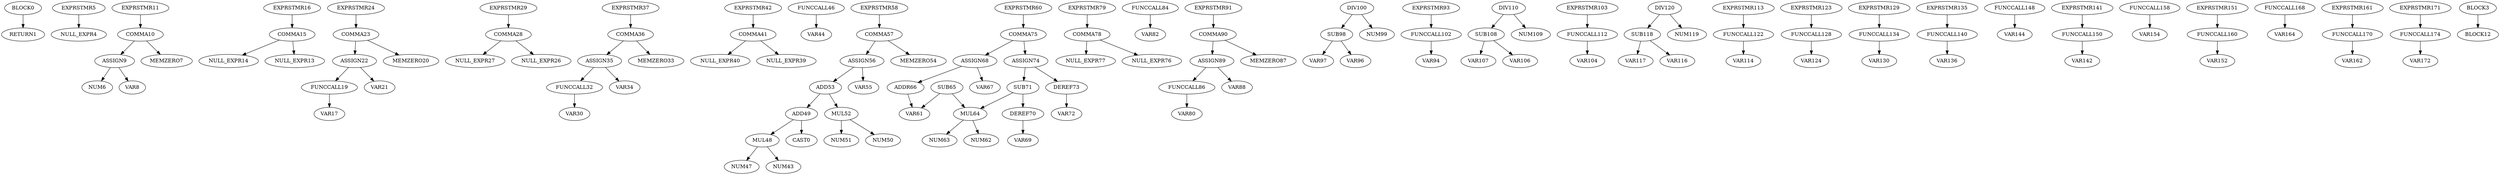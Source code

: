 digraph A { 
BLOCK0 -> RETURN1
EXPRSTMR5 -> NULL_EXPR4
ASSIGN9 -> NUM6
ASSIGN9 -> VAR8
COMMA10 -> ASSIGN9
COMMA10 -> MEMZERO7
EXPRSTMR11 -> COMMA10
COMMA15 -> NULL_EXPR14
COMMA15 -> NULL_EXPR13
EXPRSTMR16 -> COMMA15
FUNCCALL19 -> VAR17
ASSIGN22 -> FUNCCALL19
ASSIGN22 -> VAR21
COMMA23 -> ASSIGN22
COMMA23 -> MEMZERO20
EXPRSTMR24 -> COMMA23
COMMA28 -> NULL_EXPR27
COMMA28 -> NULL_EXPR26
EXPRSTMR29 -> COMMA28
FUNCCALL32 -> VAR30
ASSIGN35 -> FUNCCALL32
ASSIGN35 -> VAR34
COMMA36 -> ASSIGN35
COMMA36 -> MEMZERO33
EXPRSTMR37 -> COMMA36
COMMA41 -> NULL_EXPR40
COMMA41 -> NULL_EXPR39
EXPRSTMR42 -> COMMA41
FUNCCALL46 -> VAR44
MUL48 -> NUM47
MUL48 -> NUM43
ADD49 -> MUL48
ADD49 -> CAST0
MUL52 -> NUM51
MUL52 -> NUM50
ADD53 -> MUL52
ADD53 -> ADD49
ASSIGN56 -> ADD53
ASSIGN56 -> VAR55
COMMA57 -> ASSIGN56
COMMA57 -> MEMZERO54
EXPRSTMR58 -> COMMA57
MUL64 -> NUM63
MUL64 -> NUM62
SUB65 -> MUL64
SUB65 -> VAR61
ADDR66 -> VAR61
ASSIGN68 -> ADDR66
ASSIGN68 -> VAR67
DEREF70 -> VAR69
SUB71 -> MUL64
SUB71 -> DEREF70
DEREF73 -> VAR72
ASSIGN74 -> SUB71
ASSIGN74 -> DEREF73
COMMA75 -> ASSIGN74
COMMA75 -> ASSIGN68
EXPRSTMR60 -> COMMA75
COMMA78 -> NULL_EXPR77
COMMA78 -> NULL_EXPR76
EXPRSTMR79 -> COMMA78
FUNCCALL84 -> VAR82
FUNCCALL86 -> VAR80
ASSIGN89 -> FUNCCALL86
ASSIGN89 -> VAR88
COMMA90 -> ASSIGN89
COMMA90 -> MEMZERO87
EXPRSTMR91 -> COMMA90
SUB98 -> VAR97
SUB98 -> VAR96
DIV100 -> NUM99
DIV100 -> SUB98
FUNCCALL102 -> VAR94
EXPRSTMR93 -> FUNCCALL102
SUB108 -> VAR107
SUB108 -> VAR106
DIV110 -> NUM109
DIV110 -> SUB108
FUNCCALL112 -> VAR104
EXPRSTMR103 -> FUNCCALL112
SUB118 -> VAR117
SUB118 -> VAR116
DIV120 -> NUM119
DIV120 -> SUB118
FUNCCALL122 -> VAR114
EXPRSTMR113 -> FUNCCALL122
FUNCCALL128 -> VAR124
EXPRSTMR123 -> FUNCCALL128
FUNCCALL134 -> VAR130
EXPRSTMR129 -> FUNCCALL134
FUNCCALL140 -> VAR136
EXPRSTMR135 -> FUNCCALL140
FUNCCALL148 -> VAR144
FUNCCALL150 -> VAR142
EXPRSTMR141 -> FUNCCALL150
FUNCCALL158 -> VAR154
FUNCCALL160 -> VAR152
EXPRSTMR151 -> FUNCCALL160
FUNCCALL168 -> VAR164
FUNCCALL170 -> VAR162
EXPRSTMR161 -> FUNCCALL170
FUNCCALL174 -> VAR172
EXPRSTMR171 -> FUNCCALL174
BLOCK3 -> BLOCK12
}
